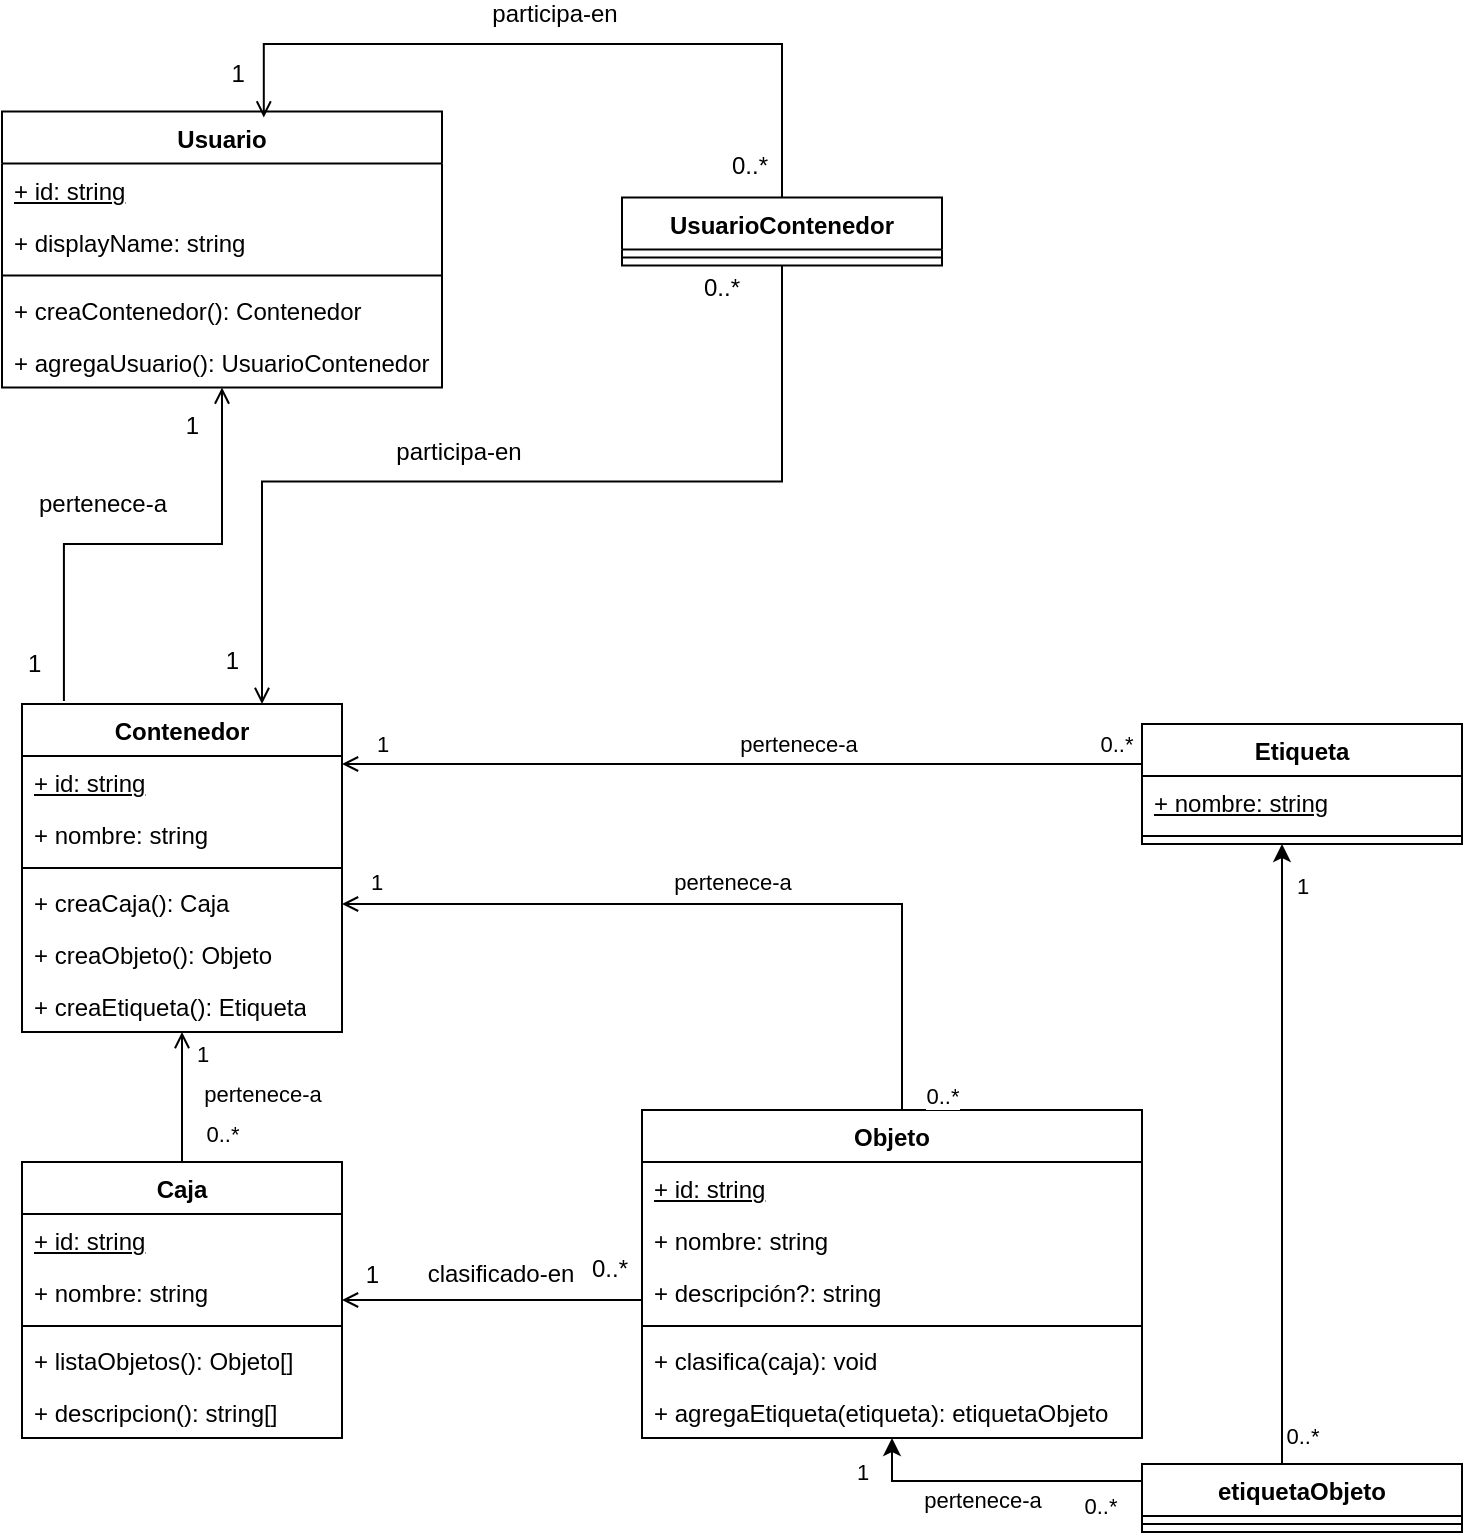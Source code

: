 <mxfile version="22.0.2" type="device">
  <diagram id="C5RBs43oDa-KdzZeNtuy" name="Page-1">
    <mxGraphModel dx="1434" dy="883" grid="1" gridSize="10" guides="1" tooltips="1" connect="1" arrows="1" fold="1" page="1" pageScale="1" pageWidth="827" pageHeight="1169" math="0" shadow="0">
      <root>
        <mxCell id="WIyWlLk6GJQsqaUBKTNV-0" />
        <mxCell id="WIyWlLk6GJQsqaUBKTNV-1" parent="WIyWlLk6GJQsqaUBKTNV-0" />
        <mxCell id="fjV98Jkm7xAT9p4d5GUs-6" value="Contenedor" style="swimlane;fontStyle=1;align=center;verticalAlign=top;childLayout=stackLayout;horizontal=1;startSize=26;horizontalStack=0;resizeParent=1;resizeParentMax=0;resizeLast=0;collapsible=1;marginBottom=0;whiteSpace=wrap;html=1;" vertex="1" parent="WIyWlLk6GJQsqaUBKTNV-1">
          <mxGeometry x="70" y="370" width="160" height="164" as="geometry" />
        </mxCell>
        <mxCell id="fjV98Jkm7xAT9p4d5GUs-7" value="&lt;u&gt;+ id: string&lt;/u&gt;" style="text;strokeColor=none;fillColor=none;align=left;verticalAlign=top;spacingLeft=4;spacingRight=4;overflow=hidden;rotatable=0;points=[[0,0.5],[1,0.5]];portConstraint=eastwest;whiteSpace=wrap;html=1;" vertex="1" parent="fjV98Jkm7xAT9p4d5GUs-6">
          <mxGeometry y="26" width="160" height="26" as="geometry" />
        </mxCell>
        <mxCell id="fjV98Jkm7xAT9p4d5GUs-18" value="+ nombre: string" style="text;strokeColor=none;fillColor=none;align=left;verticalAlign=top;spacingLeft=4;spacingRight=4;overflow=hidden;rotatable=0;points=[[0,0.5],[1,0.5]];portConstraint=eastwest;whiteSpace=wrap;html=1;" vertex="1" parent="fjV98Jkm7xAT9p4d5GUs-6">
          <mxGeometry y="52" width="160" height="26" as="geometry" />
        </mxCell>
        <mxCell id="fjV98Jkm7xAT9p4d5GUs-8" value="" style="line;strokeWidth=1;fillColor=none;align=left;verticalAlign=middle;spacingTop=-1;spacingLeft=3;spacingRight=3;rotatable=0;labelPosition=right;points=[];portConstraint=eastwest;strokeColor=inherit;" vertex="1" parent="fjV98Jkm7xAT9p4d5GUs-6">
          <mxGeometry y="78" width="160" height="8" as="geometry" />
        </mxCell>
        <mxCell id="fjV98Jkm7xAT9p4d5GUs-9" value="+ creaCaja(): Caja" style="text;strokeColor=none;fillColor=none;align=left;verticalAlign=top;spacingLeft=4;spacingRight=4;overflow=hidden;rotatable=0;points=[[0,0.5],[1,0.5]];portConstraint=eastwest;whiteSpace=wrap;html=1;" vertex="1" parent="fjV98Jkm7xAT9p4d5GUs-6">
          <mxGeometry y="86" width="160" height="26" as="geometry" />
        </mxCell>
        <mxCell id="fjV98Jkm7xAT9p4d5GUs-70" value="+ creaObjeto(): Objeto" style="text;strokeColor=none;fillColor=none;align=left;verticalAlign=top;spacingLeft=4;spacingRight=4;overflow=hidden;rotatable=0;points=[[0,0.5],[1,0.5]];portConstraint=eastwest;whiteSpace=wrap;html=1;" vertex="1" parent="fjV98Jkm7xAT9p4d5GUs-6">
          <mxGeometry y="112" width="160" height="26" as="geometry" />
        </mxCell>
        <mxCell id="fjV98Jkm7xAT9p4d5GUs-96" value="+ creaEtiqueta(): Etiqueta" style="text;strokeColor=none;fillColor=none;align=left;verticalAlign=top;spacingLeft=4;spacingRight=4;overflow=hidden;rotatable=0;points=[[0,0.5],[1,0.5]];portConstraint=eastwest;whiteSpace=wrap;html=1;" vertex="1" parent="fjV98Jkm7xAT9p4d5GUs-6">
          <mxGeometry y="138" width="160" height="26" as="geometry" />
        </mxCell>
        <mxCell id="fjV98Jkm7xAT9p4d5GUs-11" value="Objeto" style="swimlane;fontStyle=1;align=center;verticalAlign=top;childLayout=stackLayout;horizontal=1;startSize=26;horizontalStack=0;resizeParent=1;resizeParentMax=0;resizeLast=0;collapsible=1;marginBottom=0;whiteSpace=wrap;html=1;" vertex="1" parent="WIyWlLk6GJQsqaUBKTNV-1">
          <mxGeometry x="380" y="573" width="250" height="164" as="geometry" />
        </mxCell>
        <mxCell id="fjV98Jkm7xAT9p4d5GUs-12" value="&lt;u&gt;+ id: string&lt;/u&gt;" style="text;strokeColor=none;fillColor=none;align=left;verticalAlign=top;spacingLeft=4;spacingRight=4;overflow=hidden;rotatable=0;points=[[0,0.5],[1,0.5]];portConstraint=eastwest;whiteSpace=wrap;html=1;" vertex="1" parent="fjV98Jkm7xAT9p4d5GUs-11">
          <mxGeometry y="26" width="250" height="26" as="geometry" />
        </mxCell>
        <mxCell id="fjV98Jkm7xAT9p4d5GUs-19" value="+ nombre: string" style="text;strokeColor=none;fillColor=none;align=left;verticalAlign=top;spacingLeft=4;spacingRight=4;overflow=hidden;rotatable=0;points=[[0,0.5],[1,0.5]];portConstraint=eastwest;whiteSpace=wrap;html=1;" vertex="1" parent="fjV98Jkm7xAT9p4d5GUs-11">
          <mxGeometry y="52" width="250" height="26" as="geometry" />
        </mxCell>
        <mxCell id="fjV98Jkm7xAT9p4d5GUs-17" value="+ descripción?: string" style="text;strokeColor=none;fillColor=none;align=left;verticalAlign=top;spacingLeft=4;spacingRight=4;overflow=hidden;rotatable=0;points=[[0,0.5],[1,0.5]];portConstraint=eastwest;whiteSpace=wrap;html=1;" vertex="1" parent="fjV98Jkm7xAT9p4d5GUs-11">
          <mxGeometry y="78" width="250" height="26" as="geometry" />
        </mxCell>
        <mxCell id="fjV98Jkm7xAT9p4d5GUs-13" value="" style="line;strokeWidth=1;fillColor=none;align=left;verticalAlign=middle;spacingTop=-1;spacingLeft=3;spacingRight=3;rotatable=0;labelPosition=right;points=[];portConstraint=eastwest;strokeColor=inherit;" vertex="1" parent="fjV98Jkm7xAT9p4d5GUs-11">
          <mxGeometry y="104" width="250" height="8" as="geometry" />
        </mxCell>
        <mxCell id="fjV98Jkm7xAT9p4d5GUs-14" value="+ clasifica(caja): void" style="text;strokeColor=none;fillColor=none;align=left;verticalAlign=top;spacingLeft=4;spacingRight=4;overflow=hidden;rotatable=0;points=[[0,0.5],[1,0.5]];portConstraint=eastwest;whiteSpace=wrap;html=1;" vertex="1" parent="fjV98Jkm7xAT9p4d5GUs-11">
          <mxGeometry y="112" width="250" height="26" as="geometry" />
        </mxCell>
        <mxCell id="fjV98Jkm7xAT9p4d5GUs-89" value="+ agregaEtiqueta(etiqueta): etiquetaObjeto" style="text;strokeColor=none;fillColor=none;align=left;verticalAlign=top;spacingLeft=4;spacingRight=4;overflow=hidden;rotatable=0;points=[[0,0.5],[1,0.5]];portConstraint=eastwest;whiteSpace=wrap;html=1;" vertex="1" parent="fjV98Jkm7xAT9p4d5GUs-11">
          <mxGeometry y="138" width="250" height="26" as="geometry" />
        </mxCell>
        <mxCell id="fjV98Jkm7xAT9p4d5GUs-28" value="Usuario" style="swimlane;fontStyle=1;align=center;verticalAlign=top;childLayout=stackLayout;horizontal=1;startSize=26;horizontalStack=0;resizeParent=1;resizeParentMax=0;resizeLast=0;collapsible=1;marginBottom=0;whiteSpace=wrap;html=1;" vertex="1" parent="WIyWlLk6GJQsqaUBKTNV-1">
          <mxGeometry x="60" y="73.73" width="220" height="138" as="geometry" />
        </mxCell>
        <mxCell id="fjV98Jkm7xAT9p4d5GUs-29" value="&lt;u&gt;+ id: string&lt;/u&gt;" style="text;strokeColor=none;fillColor=none;align=left;verticalAlign=top;spacingLeft=4;spacingRight=4;overflow=hidden;rotatable=0;points=[[0,0.5],[1,0.5]];portConstraint=eastwest;whiteSpace=wrap;html=1;" vertex="1" parent="fjV98Jkm7xAT9p4d5GUs-28">
          <mxGeometry y="26" width="220" height="26" as="geometry" />
        </mxCell>
        <mxCell id="fjV98Jkm7xAT9p4d5GUs-32" value="+ displayName: string" style="text;strokeColor=none;fillColor=none;align=left;verticalAlign=top;spacingLeft=4;spacingRight=4;overflow=hidden;rotatable=0;points=[[0,0.5],[1,0.5]];portConstraint=eastwest;whiteSpace=wrap;html=1;" vertex="1" parent="fjV98Jkm7xAT9p4d5GUs-28">
          <mxGeometry y="52" width="220" height="26" as="geometry" />
        </mxCell>
        <mxCell id="fjV98Jkm7xAT9p4d5GUs-30" value="" style="line;strokeWidth=1;fillColor=none;align=left;verticalAlign=middle;spacingTop=-1;spacingLeft=3;spacingRight=3;rotatable=0;labelPosition=right;points=[];portConstraint=eastwest;strokeColor=inherit;" vertex="1" parent="fjV98Jkm7xAT9p4d5GUs-28">
          <mxGeometry y="78" width="220" height="8" as="geometry" />
        </mxCell>
        <mxCell id="fjV98Jkm7xAT9p4d5GUs-31" value="+ creaContenedor(): Contenedor" style="text;strokeColor=none;fillColor=none;align=left;verticalAlign=top;spacingLeft=4;spacingRight=4;overflow=hidden;rotatable=0;points=[[0,0.5],[1,0.5]];portConstraint=eastwest;whiteSpace=wrap;html=1;" vertex="1" parent="fjV98Jkm7xAT9p4d5GUs-28">
          <mxGeometry y="86" width="220" height="26" as="geometry" />
        </mxCell>
        <mxCell id="fjV98Jkm7xAT9p4d5GUs-72" value="+ agregaUsuario(): UsuarioContenedor" style="text;strokeColor=none;fillColor=none;align=left;verticalAlign=top;spacingLeft=4;spacingRight=4;overflow=hidden;rotatable=0;points=[[0,0.5],[1,0.5]];portConstraint=eastwest;whiteSpace=wrap;html=1;" vertex="1" parent="fjV98Jkm7xAT9p4d5GUs-28">
          <mxGeometry y="112" width="220" height="26" as="geometry" />
        </mxCell>
        <mxCell id="fjV98Jkm7xAT9p4d5GUs-33" value="" style="endArrow=open;shadow=0;strokeWidth=1;rounded=0;endFill=1;edgeStyle=elbowEdgeStyle;elbow=vertical;exitX=0.131;exitY=-0.009;exitDx=0;exitDy=0;exitPerimeter=0;" edge="1" parent="WIyWlLk6GJQsqaUBKTNV-1" source="fjV98Jkm7xAT9p4d5GUs-6" target="fjV98Jkm7xAT9p4d5GUs-28">
          <mxGeometry x="0.5" y="41" relative="1" as="geometry">
            <mxPoint x="90" y="313.73" as="sourcePoint" />
            <mxPoint x="100" y="223.73" as="targetPoint" />
            <mxPoint x="-40" y="32" as="offset" />
            <Array as="points" />
          </mxGeometry>
        </mxCell>
        <mxCell id="fjV98Jkm7xAT9p4d5GUs-34" value="1" style="resizable=0;align=left;verticalAlign=bottom;labelBackgroundColor=none;fontSize=12;" connectable="0" vertex="1" parent="fjV98Jkm7xAT9p4d5GUs-33">
          <mxGeometry x="-1" relative="1" as="geometry">
            <mxPoint x="-20" y="-10" as="offset" />
          </mxGeometry>
        </mxCell>
        <mxCell id="fjV98Jkm7xAT9p4d5GUs-35" value="1" style="resizable=0;align=right;verticalAlign=bottom;labelBackgroundColor=none;fontSize=12;" connectable="0" vertex="1" parent="fjV98Jkm7xAT9p4d5GUs-33">
          <mxGeometry x="1" relative="1" as="geometry">
            <mxPoint x="-10" y="28" as="offset" />
          </mxGeometry>
        </mxCell>
        <mxCell id="fjV98Jkm7xAT9p4d5GUs-36" value="pertenece-a" style="text;html=1;resizable=0;points=[];;align=center;verticalAlign=middle;labelBackgroundColor=none;rounded=0;shadow=0;strokeWidth=1;fontSize=12;" vertex="1" connectable="0" parent="fjV98Jkm7xAT9p4d5GUs-33">
          <mxGeometry x="0.5" y="49" relative="1" as="geometry">
            <mxPoint x="-11" y="-1" as="offset" />
          </mxGeometry>
        </mxCell>
        <mxCell id="fjV98Jkm7xAT9p4d5GUs-37" value="UsuarioContenedor" style="swimlane;fontStyle=1;align=center;verticalAlign=top;childLayout=stackLayout;horizontal=1;startSize=26;horizontalStack=0;resizeParent=1;resizeParentMax=0;resizeLast=0;collapsible=1;marginBottom=0;whiteSpace=wrap;html=1;" vertex="1" parent="WIyWlLk6GJQsqaUBKTNV-1">
          <mxGeometry x="370" y="116.73" width="160" height="34" as="geometry" />
        </mxCell>
        <mxCell id="fjV98Jkm7xAT9p4d5GUs-39" value="" style="line;strokeWidth=1;fillColor=none;align=left;verticalAlign=middle;spacingTop=-1;spacingLeft=3;spacingRight=3;rotatable=0;labelPosition=right;points=[];portConstraint=eastwest;strokeColor=inherit;" vertex="1" parent="fjV98Jkm7xAT9p4d5GUs-37">
          <mxGeometry y="26" width="160" height="8" as="geometry" />
        </mxCell>
        <mxCell id="fjV98Jkm7xAT9p4d5GUs-41" value="" style="endArrow=open;shadow=0;strokeWidth=1;rounded=0;endFill=1;edgeStyle=elbowEdgeStyle;elbow=vertical;entryX=0.595;entryY=0.022;entryDx=0;entryDy=0;exitX=0.5;exitY=0;exitDx=0;exitDy=0;entryPerimeter=0;" edge="1" parent="WIyWlLk6GJQsqaUBKTNV-1" source="fjV98Jkm7xAT9p4d5GUs-37" target="fjV98Jkm7xAT9p4d5GUs-28">
          <mxGeometry x="0.5" y="41" relative="1" as="geometry">
            <mxPoint x="410" y="78" as="sourcePoint" />
            <mxPoint x="237.32" y="38.726" as="targetPoint" />
            <mxPoint x="-40" y="32" as="offset" />
            <Array as="points">
              <mxPoint x="280" y="40" />
            </Array>
          </mxGeometry>
        </mxCell>
        <mxCell id="fjV98Jkm7xAT9p4d5GUs-42" value="0..*" style="resizable=0;align=left;verticalAlign=bottom;labelBackgroundColor=none;fontSize=12;" connectable="0" vertex="1" parent="fjV98Jkm7xAT9p4d5GUs-41">
          <mxGeometry x="-1" relative="1" as="geometry">
            <mxPoint x="-27" y="-7" as="offset" />
          </mxGeometry>
        </mxCell>
        <mxCell id="fjV98Jkm7xAT9p4d5GUs-43" value="1" style="resizable=0;align=right;verticalAlign=bottom;labelBackgroundColor=none;fontSize=12;" connectable="0" vertex="1" parent="fjV98Jkm7xAT9p4d5GUs-41">
          <mxGeometry x="1" relative="1" as="geometry">
            <mxPoint x="-8" y="-13" as="offset" />
          </mxGeometry>
        </mxCell>
        <mxCell id="fjV98Jkm7xAT9p4d5GUs-44" value="participa-en" style="text;html=1;resizable=0;points=[];;align=center;verticalAlign=middle;labelBackgroundColor=none;rounded=0;shadow=0;strokeWidth=1;fontSize=12;" vertex="1" connectable="0" parent="fjV98Jkm7xAT9p4d5GUs-41">
          <mxGeometry x="0.5" y="49" relative="1" as="geometry">
            <mxPoint x="89" y="-64" as="offset" />
          </mxGeometry>
        </mxCell>
        <mxCell id="fjV98Jkm7xAT9p4d5GUs-45" value="" style="endArrow=open;shadow=0;strokeWidth=1;rounded=0;endFill=1;edgeStyle=elbowEdgeStyle;elbow=vertical;entryX=0.75;entryY=0;entryDx=0;entryDy=0;exitX=0.5;exitY=1;exitDx=0;exitDy=0;" edge="1" parent="WIyWlLk6GJQsqaUBKTNV-1" source="fjV98Jkm7xAT9p4d5GUs-37" target="fjV98Jkm7xAT9p4d5GUs-6">
          <mxGeometry x="0.5" y="41" relative="1" as="geometry">
            <mxPoint x="462.96" y="175.742" as="sourcePoint" />
            <mxPoint x="220.0" y="336.704" as="targetPoint" />
            <mxPoint x="-40" y="32" as="offset" />
            <Array as="points">
              <mxPoint x="404.04" y="258.72" />
            </Array>
          </mxGeometry>
        </mxCell>
        <mxCell id="fjV98Jkm7xAT9p4d5GUs-46" value="0..*" style="resizable=0;align=left;verticalAlign=bottom;labelBackgroundColor=none;fontSize=12;" connectable="0" vertex="1" parent="fjV98Jkm7xAT9p4d5GUs-45">
          <mxGeometry x="-1" relative="1" as="geometry">
            <mxPoint x="-41" y="20" as="offset" />
          </mxGeometry>
        </mxCell>
        <mxCell id="fjV98Jkm7xAT9p4d5GUs-47" value="1" style="resizable=0;align=right;verticalAlign=bottom;labelBackgroundColor=none;fontSize=12;" connectable="0" vertex="1" parent="fjV98Jkm7xAT9p4d5GUs-45">
          <mxGeometry x="1" relative="1" as="geometry">
            <mxPoint x="-10" y="-13" as="offset" />
          </mxGeometry>
        </mxCell>
        <mxCell id="fjV98Jkm7xAT9p4d5GUs-48" value="participa-en" style="text;html=1;resizable=0;points=[];;align=center;verticalAlign=middle;labelBackgroundColor=none;rounded=0;shadow=0;strokeWidth=1;fontSize=12;" vertex="1" connectable="0" parent="fjV98Jkm7xAT9p4d5GUs-45">
          <mxGeometry x="0.5" y="49" relative="1" as="geometry">
            <mxPoint x="89" y="-64" as="offset" />
          </mxGeometry>
        </mxCell>
        <mxCell id="fjV98Jkm7xAT9p4d5GUs-51" value="Caja" style="swimlane;fontStyle=1;align=center;verticalAlign=top;childLayout=stackLayout;horizontal=1;startSize=26;horizontalStack=0;resizeParent=1;resizeParentMax=0;resizeLast=0;collapsible=1;marginBottom=0;whiteSpace=wrap;html=1;" vertex="1" parent="WIyWlLk6GJQsqaUBKTNV-1">
          <mxGeometry x="70" y="599" width="160" height="138" as="geometry" />
        </mxCell>
        <mxCell id="fjV98Jkm7xAT9p4d5GUs-52" value="&lt;u&gt;+ id: string&lt;/u&gt;" style="text;strokeColor=none;fillColor=none;align=left;verticalAlign=top;spacingLeft=4;spacingRight=4;overflow=hidden;rotatable=0;points=[[0,0.5],[1,0.5]];portConstraint=eastwest;whiteSpace=wrap;html=1;" vertex="1" parent="fjV98Jkm7xAT9p4d5GUs-51">
          <mxGeometry y="26" width="160" height="26" as="geometry" />
        </mxCell>
        <mxCell id="fjV98Jkm7xAT9p4d5GUs-53" value="+ nombre: string" style="text;strokeColor=none;fillColor=none;align=left;verticalAlign=top;spacingLeft=4;spacingRight=4;overflow=hidden;rotatable=0;points=[[0,0.5],[1,0.5]];portConstraint=eastwest;whiteSpace=wrap;html=1;" vertex="1" parent="fjV98Jkm7xAT9p4d5GUs-51">
          <mxGeometry y="52" width="160" height="26" as="geometry" />
        </mxCell>
        <mxCell id="fjV98Jkm7xAT9p4d5GUs-54" value="" style="line;strokeWidth=1;fillColor=none;align=left;verticalAlign=middle;spacingTop=-1;spacingLeft=3;spacingRight=3;rotatable=0;labelPosition=right;points=[];portConstraint=eastwest;strokeColor=inherit;" vertex="1" parent="fjV98Jkm7xAT9p4d5GUs-51">
          <mxGeometry y="78" width="160" height="8" as="geometry" />
        </mxCell>
        <mxCell id="fjV98Jkm7xAT9p4d5GUs-55" value="+ listaObjetos(): Objeto[]" style="text;strokeColor=none;fillColor=none;align=left;verticalAlign=top;spacingLeft=4;spacingRight=4;overflow=hidden;rotatable=0;points=[[0,0.5],[1,0.5]];portConstraint=eastwest;whiteSpace=wrap;html=1;" vertex="1" parent="fjV98Jkm7xAT9p4d5GUs-51">
          <mxGeometry y="86" width="160" height="26" as="geometry" />
        </mxCell>
        <mxCell id="fjV98Jkm7xAT9p4d5GUs-71" value="+ descripcion(): string[]" style="text;strokeColor=none;fillColor=none;align=left;verticalAlign=top;spacingLeft=4;spacingRight=4;overflow=hidden;rotatable=0;points=[[0,0.5],[1,0.5]];portConstraint=eastwest;whiteSpace=wrap;html=1;" vertex="1" parent="fjV98Jkm7xAT9p4d5GUs-51">
          <mxGeometry y="112" width="160" height="26" as="geometry" />
        </mxCell>
        <mxCell id="fjV98Jkm7xAT9p4d5GUs-21" value="" style="endArrow=open;shadow=0;strokeWidth=1;rounded=0;endFill=1;edgeStyle=elbowEdgeStyle;elbow=vertical;" edge="1" parent="WIyWlLk6GJQsqaUBKTNV-1" source="fjV98Jkm7xAT9p4d5GUs-11" target="fjV98Jkm7xAT9p4d5GUs-51">
          <mxGeometry x="0.5" y="41" relative="1" as="geometry">
            <mxPoint x="370" y="630" as="sourcePoint" />
            <mxPoint x="381" y="594" as="targetPoint" />
            <mxPoint x="-40" y="32" as="offset" />
            <Array as="points" />
          </mxGeometry>
        </mxCell>
        <mxCell id="fjV98Jkm7xAT9p4d5GUs-22" value="0..*" style="resizable=0;align=left;verticalAlign=bottom;labelBackgroundColor=none;fontSize=12;" connectable="0" vertex="1" parent="fjV98Jkm7xAT9p4d5GUs-21">
          <mxGeometry x="-1" relative="1" as="geometry">
            <mxPoint x="-27" y="-7" as="offset" />
          </mxGeometry>
        </mxCell>
        <mxCell id="fjV98Jkm7xAT9p4d5GUs-23" value="1" style="resizable=0;align=right;verticalAlign=bottom;labelBackgroundColor=none;fontSize=12;" connectable="0" vertex="1" parent="fjV98Jkm7xAT9p4d5GUs-21">
          <mxGeometry x="1" relative="1" as="geometry">
            <mxPoint x="20" y="-4" as="offset" />
          </mxGeometry>
        </mxCell>
        <mxCell id="fjV98Jkm7xAT9p4d5GUs-24" value="clasificado-en" style="text;html=1;resizable=0;points=[];;align=center;verticalAlign=middle;labelBackgroundColor=none;rounded=0;shadow=0;strokeWidth=1;fontSize=12;" vertex="1" connectable="0" parent="fjV98Jkm7xAT9p4d5GUs-21">
          <mxGeometry x="0.5" y="49" relative="1" as="geometry">
            <mxPoint x="41" y="-62" as="offset" />
          </mxGeometry>
        </mxCell>
        <mxCell id="fjV98Jkm7xAT9p4d5GUs-57" style="edgeStyle=orthogonalEdgeStyle;rounded=0;orthogonalLoop=1;jettySize=auto;html=1;exitX=0.5;exitY=0;exitDx=0;exitDy=0;endArrow=open;endFill=0;" edge="1" parent="WIyWlLk6GJQsqaUBKTNV-1" source="fjV98Jkm7xAT9p4d5GUs-11" target="fjV98Jkm7xAT9p4d5GUs-6">
          <mxGeometry relative="1" as="geometry">
            <mxPoint x="590" y="431.23" as="sourcePoint" />
            <mxPoint x="230" y="382.73" as="targetPoint" />
            <Array as="points">
              <mxPoint x="510" y="470" />
            </Array>
          </mxGeometry>
        </mxCell>
        <mxCell id="fjV98Jkm7xAT9p4d5GUs-63" value="1" style="edgeLabel;html=1;align=center;verticalAlign=middle;resizable=0;points=[];" vertex="1" connectable="0" parent="fjV98Jkm7xAT9p4d5GUs-57">
          <mxGeometry x="0.908" relative="1" as="geometry">
            <mxPoint x="-1" y="-11" as="offset" />
          </mxGeometry>
        </mxCell>
        <mxCell id="fjV98Jkm7xAT9p4d5GUs-64" value="0..*" style="edgeLabel;html=1;align=center;verticalAlign=middle;resizable=0;points=[];" vertex="1" connectable="0" parent="fjV98Jkm7xAT9p4d5GUs-57">
          <mxGeometry x="-0.935" y="-2" relative="1" as="geometry">
            <mxPoint x="18" as="offset" />
          </mxGeometry>
        </mxCell>
        <mxCell id="fjV98Jkm7xAT9p4d5GUs-68" value="pertenece-a" style="edgeLabel;html=1;align=center;verticalAlign=middle;resizable=0;points=[];" vertex="1" connectable="0" parent="fjV98Jkm7xAT9p4d5GUs-57">
          <mxGeometry x="-0.051" relative="1" as="geometry">
            <mxPoint x="-9" y="-11" as="offset" />
          </mxGeometry>
        </mxCell>
        <mxCell id="fjV98Jkm7xAT9p4d5GUs-56" style="edgeStyle=elbowEdgeStyle;rounded=0;orthogonalLoop=1;jettySize=auto;html=1;exitX=0.5;exitY=0;exitDx=0;exitDy=0;elbow=vertical;endArrow=open;endFill=0;" edge="1" parent="WIyWlLk6GJQsqaUBKTNV-1" source="fjV98Jkm7xAT9p4d5GUs-51" target="fjV98Jkm7xAT9p4d5GUs-6">
          <mxGeometry relative="1" as="geometry" />
        </mxCell>
        <mxCell id="fjV98Jkm7xAT9p4d5GUs-58" value="0..*" style="edgeLabel;html=1;align=center;verticalAlign=middle;resizable=0;points=[];" vertex="1" connectable="0" parent="fjV98Jkm7xAT9p4d5GUs-56">
          <mxGeometry x="-0.55" y="-4" relative="1" as="geometry">
            <mxPoint x="16" as="offset" />
          </mxGeometry>
        </mxCell>
        <mxCell id="fjV98Jkm7xAT9p4d5GUs-59" value="1" style="edgeLabel;html=1;align=center;verticalAlign=middle;resizable=0;points=[];" vertex="1" connectable="0" parent="fjV98Jkm7xAT9p4d5GUs-56">
          <mxGeometry x="0.675" y="-1" relative="1" as="geometry">
            <mxPoint x="9" as="offset" />
          </mxGeometry>
        </mxCell>
        <mxCell id="fjV98Jkm7xAT9p4d5GUs-69" value="pertenece-a" style="edgeLabel;html=1;align=center;verticalAlign=middle;resizable=0;points=[];" vertex="1" connectable="0" parent="fjV98Jkm7xAT9p4d5GUs-56">
          <mxGeometry x="-0.025" y="-1" relative="1" as="geometry">
            <mxPoint x="39" y="-3" as="offset" />
          </mxGeometry>
        </mxCell>
        <mxCell id="fjV98Jkm7xAT9p4d5GUs-74" value="Etiqueta" style="swimlane;fontStyle=1;align=center;verticalAlign=top;childLayout=stackLayout;horizontal=1;startSize=26;horizontalStack=0;resizeParent=1;resizeParentMax=0;resizeLast=0;collapsible=1;marginBottom=0;whiteSpace=wrap;html=1;" vertex="1" parent="WIyWlLk6GJQsqaUBKTNV-1">
          <mxGeometry x="630" y="380" width="160" height="60" as="geometry" />
        </mxCell>
        <mxCell id="fjV98Jkm7xAT9p4d5GUs-78" value="&lt;u&gt;+ nombre: string&lt;/u&gt;" style="text;strokeColor=none;fillColor=none;align=left;verticalAlign=top;spacingLeft=4;spacingRight=4;overflow=hidden;rotatable=0;points=[[0,0.5],[1,0.5]];portConstraint=eastwest;whiteSpace=wrap;html=1;" vertex="1" parent="fjV98Jkm7xAT9p4d5GUs-74">
          <mxGeometry y="26" width="160" height="26" as="geometry" />
        </mxCell>
        <mxCell id="fjV98Jkm7xAT9p4d5GUs-76" value="" style="line;strokeWidth=1;fillColor=none;align=left;verticalAlign=middle;spacingTop=-1;spacingLeft=3;spacingRight=3;rotatable=0;labelPosition=right;points=[];portConstraint=eastwest;strokeColor=inherit;" vertex="1" parent="fjV98Jkm7xAT9p4d5GUs-74">
          <mxGeometry y="52" width="160" height="8" as="geometry" />
        </mxCell>
        <mxCell id="fjV98Jkm7xAT9p4d5GUs-79" style="edgeStyle=orthogonalEdgeStyle;rounded=0;orthogonalLoop=1;jettySize=auto;html=1;endArrow=open;endFill=0;" edge="1" parent="WIyWlLk6GJQsqaUBKTNV-1" source="fjV98Jkm7xAT9p4d5GUs-74" target="fjV98Jkm7xAT9p4d5GUs-6">
          <mxGeometry relative="1" as="geometry">
            <mxPoint x="710" y="281.79" as="sourcePoint" />
            <mxPoint x="260" y="313.732" as="targetPoint" />
            <Array as="points">
              <mxPoint x="600" y="400" />
              <mxPoint x="600" y="400" />
            </Array>
          </mxGeometry>
        </mxCell>
        <mxCell id="fjV98Jkm7xAT9p4d5GUs-80" value="pertenece-a" style="edgeLabel;html=1;align=center;verticalAlign=middle;resizable=0;points=[];" vertex="1" connectable="0" parent="fjV98Jkm7xAT9p4d5GUs-79">
          <mxGeometry x="-0.141" relative="1" as="geometry">
            <mxPoint y="-10" as="offset" />
          </mxGeometry>
        </mxCell>
        <mxCell id="fjV98Jkm7xAT9p4d5GUs-81" value="1" style="edgeLabel;html=1;align=center;verticalAlign=middle;resizable=0;points=[];" vertex="1" connectable="0" parent="fjV98Jkm7xAT9p4d5GUs-79">
          <mxGeometry x="0.878" relative="1" as="geometry">
            <mxPoint x="-5" y="-10" as="offset" />
          </mxGeometry>
        </mxCell>
        <mxCell id="fjV98Jkm7xAT9p4d5GUs-82" value="0..*" style="edgeLabel;html=1;align=center;verticalAlign=middle;resizable=0;points=[];" vertex="1" connectable="0" parent="fjV98Jkm7xAT9p4d5GUs-79">
          <mxGeometry x="-0.932" y="2" relative="1" as="geometry">
            <mxPoint y="-12" as="offset" />
          </mxGeometry>
        </mxCell>
        <mxCell id="fjV98Jkm7xAT9p4d5GUs-87" style="edgeStyle=orthogonalEdgeStyle;rounded=0;orthogonalLoop=1;jettySize=auto;html=1;" edge="1" parent="WIyWlLk6GJQsqaUBKTNV-1" source="fjV98Jkm7xAT9p4d5GUs-83" target="fjV98Jkm7xAT9p4d5GUs-74">
          <mxGeometry relative="1" as="geometry">
            <mxPoint x="700" y="440" as="targetPoint" />
            <Array as="points">
              <mxPoint x="700" y="550" />
              <mxPoint x="700" y="550" />
            </Array>
          </mxGeometry>
        </mxCell>
        <mxCell id="fjV98Jkm7xAT9p4d5GUs-90" value="0..*" style="edgeLabel;html=1;align=center;verticalAlign=middle;resizable=0;points=[];" vertex="1" connectable="0" parent="fjV98Jkm7xAT9p4d5GUs-87">
          <mxGeometry x="-0.906" relative="1" as="geometry">
            <mxPoint x="10" as="offset" />
          </mxGeometry>
        </mxCell>
        <mxCell id="fjV98Jkm7xAT9p4d5GUs-91" value="1" style="edgeLabel;html=1;align=center;verticalAlign=middle;resizable=0;points=[];" vertex="1" connectable="0" parent="fjV98Jkm7xAT9p4d5GUs-87">
          <mxGeometry x="0.866" y="-3" relative="1" as="geometry">
            <mxPoint x="7" as="offset" />
          </mxGeometry>
        </mxCell>
        <mxCell id="fjV98Jkm7xAT9p4d5GUs-83" value="etiquetaObjeto" style="swimlane;fontStyle=1;align=center;verticalAlign=top;childLayout=stackLayout;horizontal=1;startSize=26;horizontalStack=0;resizeParent=1;resizeParentMax=0;resizeLast=0;collapsible=1;marginBottom=0;whiteSpace=wrap;html=1;" vertex="1" parent="WIyWlLk6GJQsqaUBKTNV-1">
          <mxGeometry x="630" y="750" width="160" height="34" as="geometry" />
        </mxCell>
        <mxCell id="fjV98Jkm7xAT9p4d5GUs-85" value="" style="line;strokeWidth=1;fillColor=none;align=left;verticalAlign=middle;spacingTop=-1;spacingLeft=3;spacingRight=3;rotatable=0;labelPosition=right;points=[];portConstraint=eastwest;strokeColor=inherit;" vertex="1" parent="fjV98Jkm7xAT9p4d5GUs-83">
          <mxGeometry y="26" width="160" height="8" as="geometry" />
        </mxCell>
        <mxCell id="fjV98Jkm7xAT9p4d5GUs-88" style="edgeStyle=orthogonalEdgeStyle;rounded=0;orthogonalLoop=1;jettySize=auto;html=1;exitX=0;exitY=0.25;exitDx=0;exitDy=0;" edge="1" parent="WIyWlLk6GJQsqaUBKTNV-1" source="fjV98Jkm7xAT9p4d5GUs-83" target="fjV98Jkm7xAT9p4d5GUs-11">
          <mxGeometry relative="1" as="geometry">
            <mxPoint x="620" y="799" as="sourcePoint" />
          </mxGeometry>
        </mxCell>
        <mxCell id="fjV98Jkm7xAT9p4d5GUs-93" value="pertenece-a" style="edgeLabel;html=1;align=center;verticalAlign=middle;resizable=0;points=[];" vertex="1" connectable="0" parent="fjV98Jkm7xAT9p4d5GUs-88">
          <mxGeometry x="0.099" y="2" relative="1" as="geometry">
            <mxPoint y="7" as="offset" />
          </mxGeometry>
        </mxCell>
        <mxCell id="fjV98Jkm7xAT9p4d5GUs-94" value="0..*" style="edgeLabel;html=1;align=center;verticalAlign=middle;resizable=0;points=[];" vertex="1" connectable="0" parent="fjV98Jkm7xAT9p4d5GUs-88">
          <mxGeometry x="-0.713" y="2" relative="1" as="geometry">
            <mxPoint y="10" as="offset" />
          </mxGeometry>
        </mxCell>
        <mxCell id="fjV98Jkm7xAT9p4d5GUs-95" value="1" style="edgeLabel;html=1;align=center;verticalAlign=middle;resizable=0;points=[];" vertex="1" connectable="0" parent="fjV98Jkm7xAT9p4d5GUs-88">
          <mxGeometry x="0.782" y="2" relative="1" as="geometry">
            <mxPoint x="-13" y="1" as="offset" />
          </mxGeometry>
        </mxCell>
      </root>
    </mxGraphModel>
  </diagram>
</mxfile>
